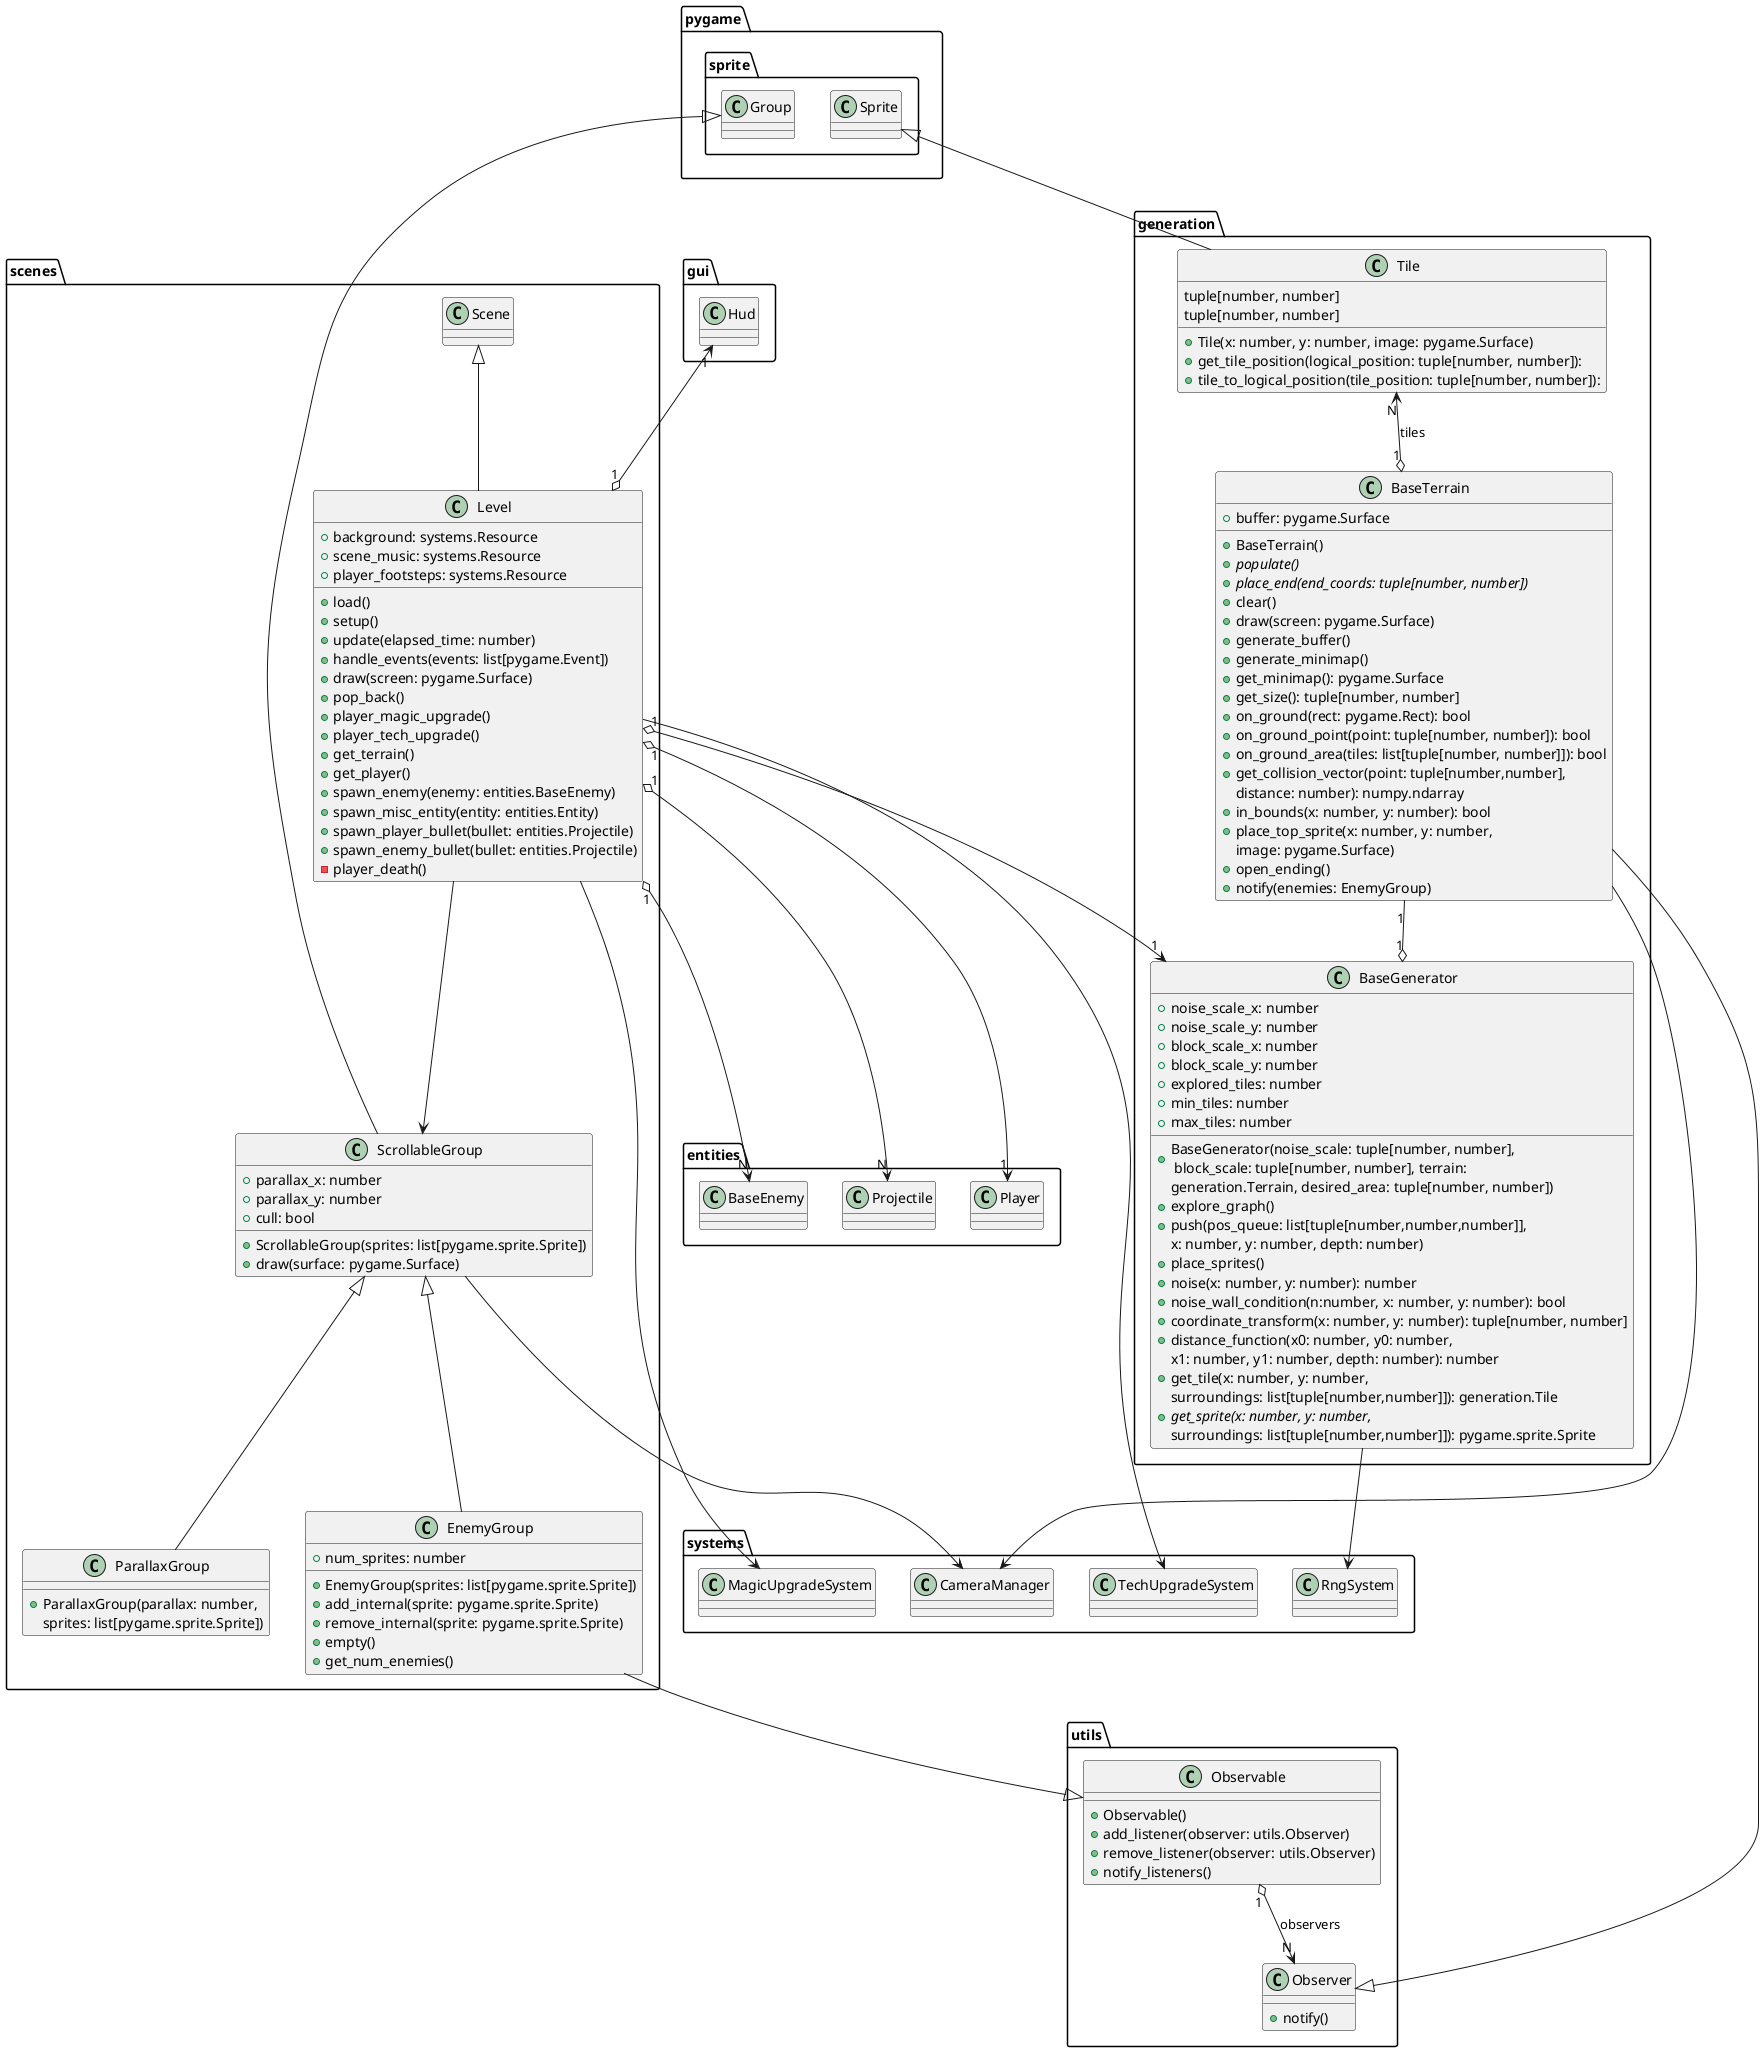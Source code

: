 @startuml levels

class scenes.Level extends scenes.Scene {
  + background: systems.Resource
  + scene_music: systems.Resource
  + player_footsteps: systems.Resource

  + load()
  + setup()
  + update(elapsed_time: number)
  + handle_events(events: list[pygame.Event])
  + draw(screen: pygame.Surface)
  + pop_back()
  + player_magic_upgrade()
  + player_tech_upgrade()
  + get_terrain()
  + get_player()
  + spawn_enemy(enemy: entities.BaseEnemy)
  + spawn_misc_entity(entity: entities.Entity)
  + spawn_player_bullet(bullet: entities.Projectile)
  + spawn_enemy_bullet(bullet: entities.Projectile)
  - player_death()
}
scenes.Level "1" o--> "1" entities.Player
scenes.Level "1" o--> "N" entities.BaseEnemy
scenes.Level "1" o--> "N" entities.Projectile

scenes.Level "1" o-up-> "1" gui.Hud
scenes.Level -right-> systems.MagicUpgradeSystem
scenes.Level -right-> systems.TechUpgradeSystem
scenes.Level --> scenes.ScrollableGroup
scenes.Level "1" o-up-> "1" generation.BaseGenerator

class generation.BaseGenerator{
    + noise_scale_x: number
    + noise_scale_y: number
    + block_scale_x: number
    + block_scale_y: number
    + explored_tiles: number
    + min_tiles: number
    + max_tiles: number

    + BaseGenerator(noise_scale: tuple[number, number],\n block_scale: tuple[number, number], terrain:
    generation.Terrain, desired_area: tuple[number, number])
    + explore_graph()
    + push(pos_queue: list[tuple[number,number,number]],
        x: number, y: number, depth: number)
    + place_sprites()
    + noise(x: number, y: number): number
    + noise_wall_condition(n:number, x: number, y: number): bool
    + coordinate_transform(x: number, y: number): tuple[number, number]
    + distance_function(x0: number, y0: number,
        x1: number, y1: number, depth: number): number
    + get_tile(x: number, y: number,
        surroundings: list[tuple[number,number]]): generation.Tile
    + {abstract} get_sprite(x: number, y: number,
        surroundings: list[tuple[number,number]]): pygame.sprite.Sprite
} 
class generation.BaseTerrain extends utils.Observer{
    + buffer: pygame.Surface
    
    + BaseTerrain()
    + {abstract} populate()
    + {abstract} place_end(end_coords: tuple[number, number])
    + clear()
    + draw(screen: pygame.Surface)
    + generate_buffer()
    + generate_minimap()
    + get_minimap(): pygame.Surface
    + get_size(): tuple[number, number]
    + on_ground(rect: pygame.Rect): bool
    + on_ground_point(point: tuple[number, number]): bool
    + on_ground_area(tiles: list[tuple[number, number]]): bool
    + get_collision_vector(point: tuple[number,number],
        distance: number): numpy.ndarray
    + in_bounds(x: number, y: number): bool
    + place_top_sprite(x: number, y: number,
        image: pygame.Surface)
    + open_ending()
    + notify(enemies: EnemyGroup)
}



generation.BaseGenerator --> systems.RngSystem
generation.BaseTerrain "1" --o "1" generation.BaseGenerator
generation.BaseTerrain --> systems.CameraManager
generation.BaseTerrain "1" o-up-> "N" generation.Tile: tiles
class generation.Tile extends pygame.sprite.Sprite{
    
    + Tile(x: number, y: number, image: pygame.Surface)
    + get_tile_position(logical_position: tuple[number, number]):
        tuple[number, number]
    + tile_to_logical_position(tile_position: tuple[number, number]):
        tuple[number, number]
}

class scenes.ScrollableGroup {
  + parallax_x: number
  + parallax_y: number
  + cull: bool

  + ScrollableGroup(sprites: list[pygame.sprite.Sprite])
  + draw(surface: pygame.Surface)
}
scenes.ScrollableGroup -up-|> pygame.sprite.Group
scenes.ScrollableGroup --> systems.CameraManager

class scenes.ParallaxGroup {
  + ParallaxGroup(parallax: number,
  sprites: list[pygame.sprite.Sprite])
}
scenes.ParallaxGroup -up-|> scenes.ScrollableGroup

class scenes.EnemyGroup {
  + num_sprites: number

  + EnemyGroup(sprites: list[pygame.sprite.Sprite])
  + add_internal(sprite: pygame.sprite.Sprite)
  + remove_internal(sprite: pygame.sprite.Sprite)
  + empty()
  + get_num_enemies()
}

class utils.Observable {
  + Observable()
  + add_listener(observer: utils.Observer)
  + remove_listener(observer: utils.Observer)
  + notify_listeners()
}
class utils.Observer{
    + notify()
}
utils.Observable "1" o--> "N" utils.Observer: observers


scenes.EnemyGroup -up-|> scenes.ScrollableGroup
scenes.EnemyGroup --|> utils.Observable

@enduml
